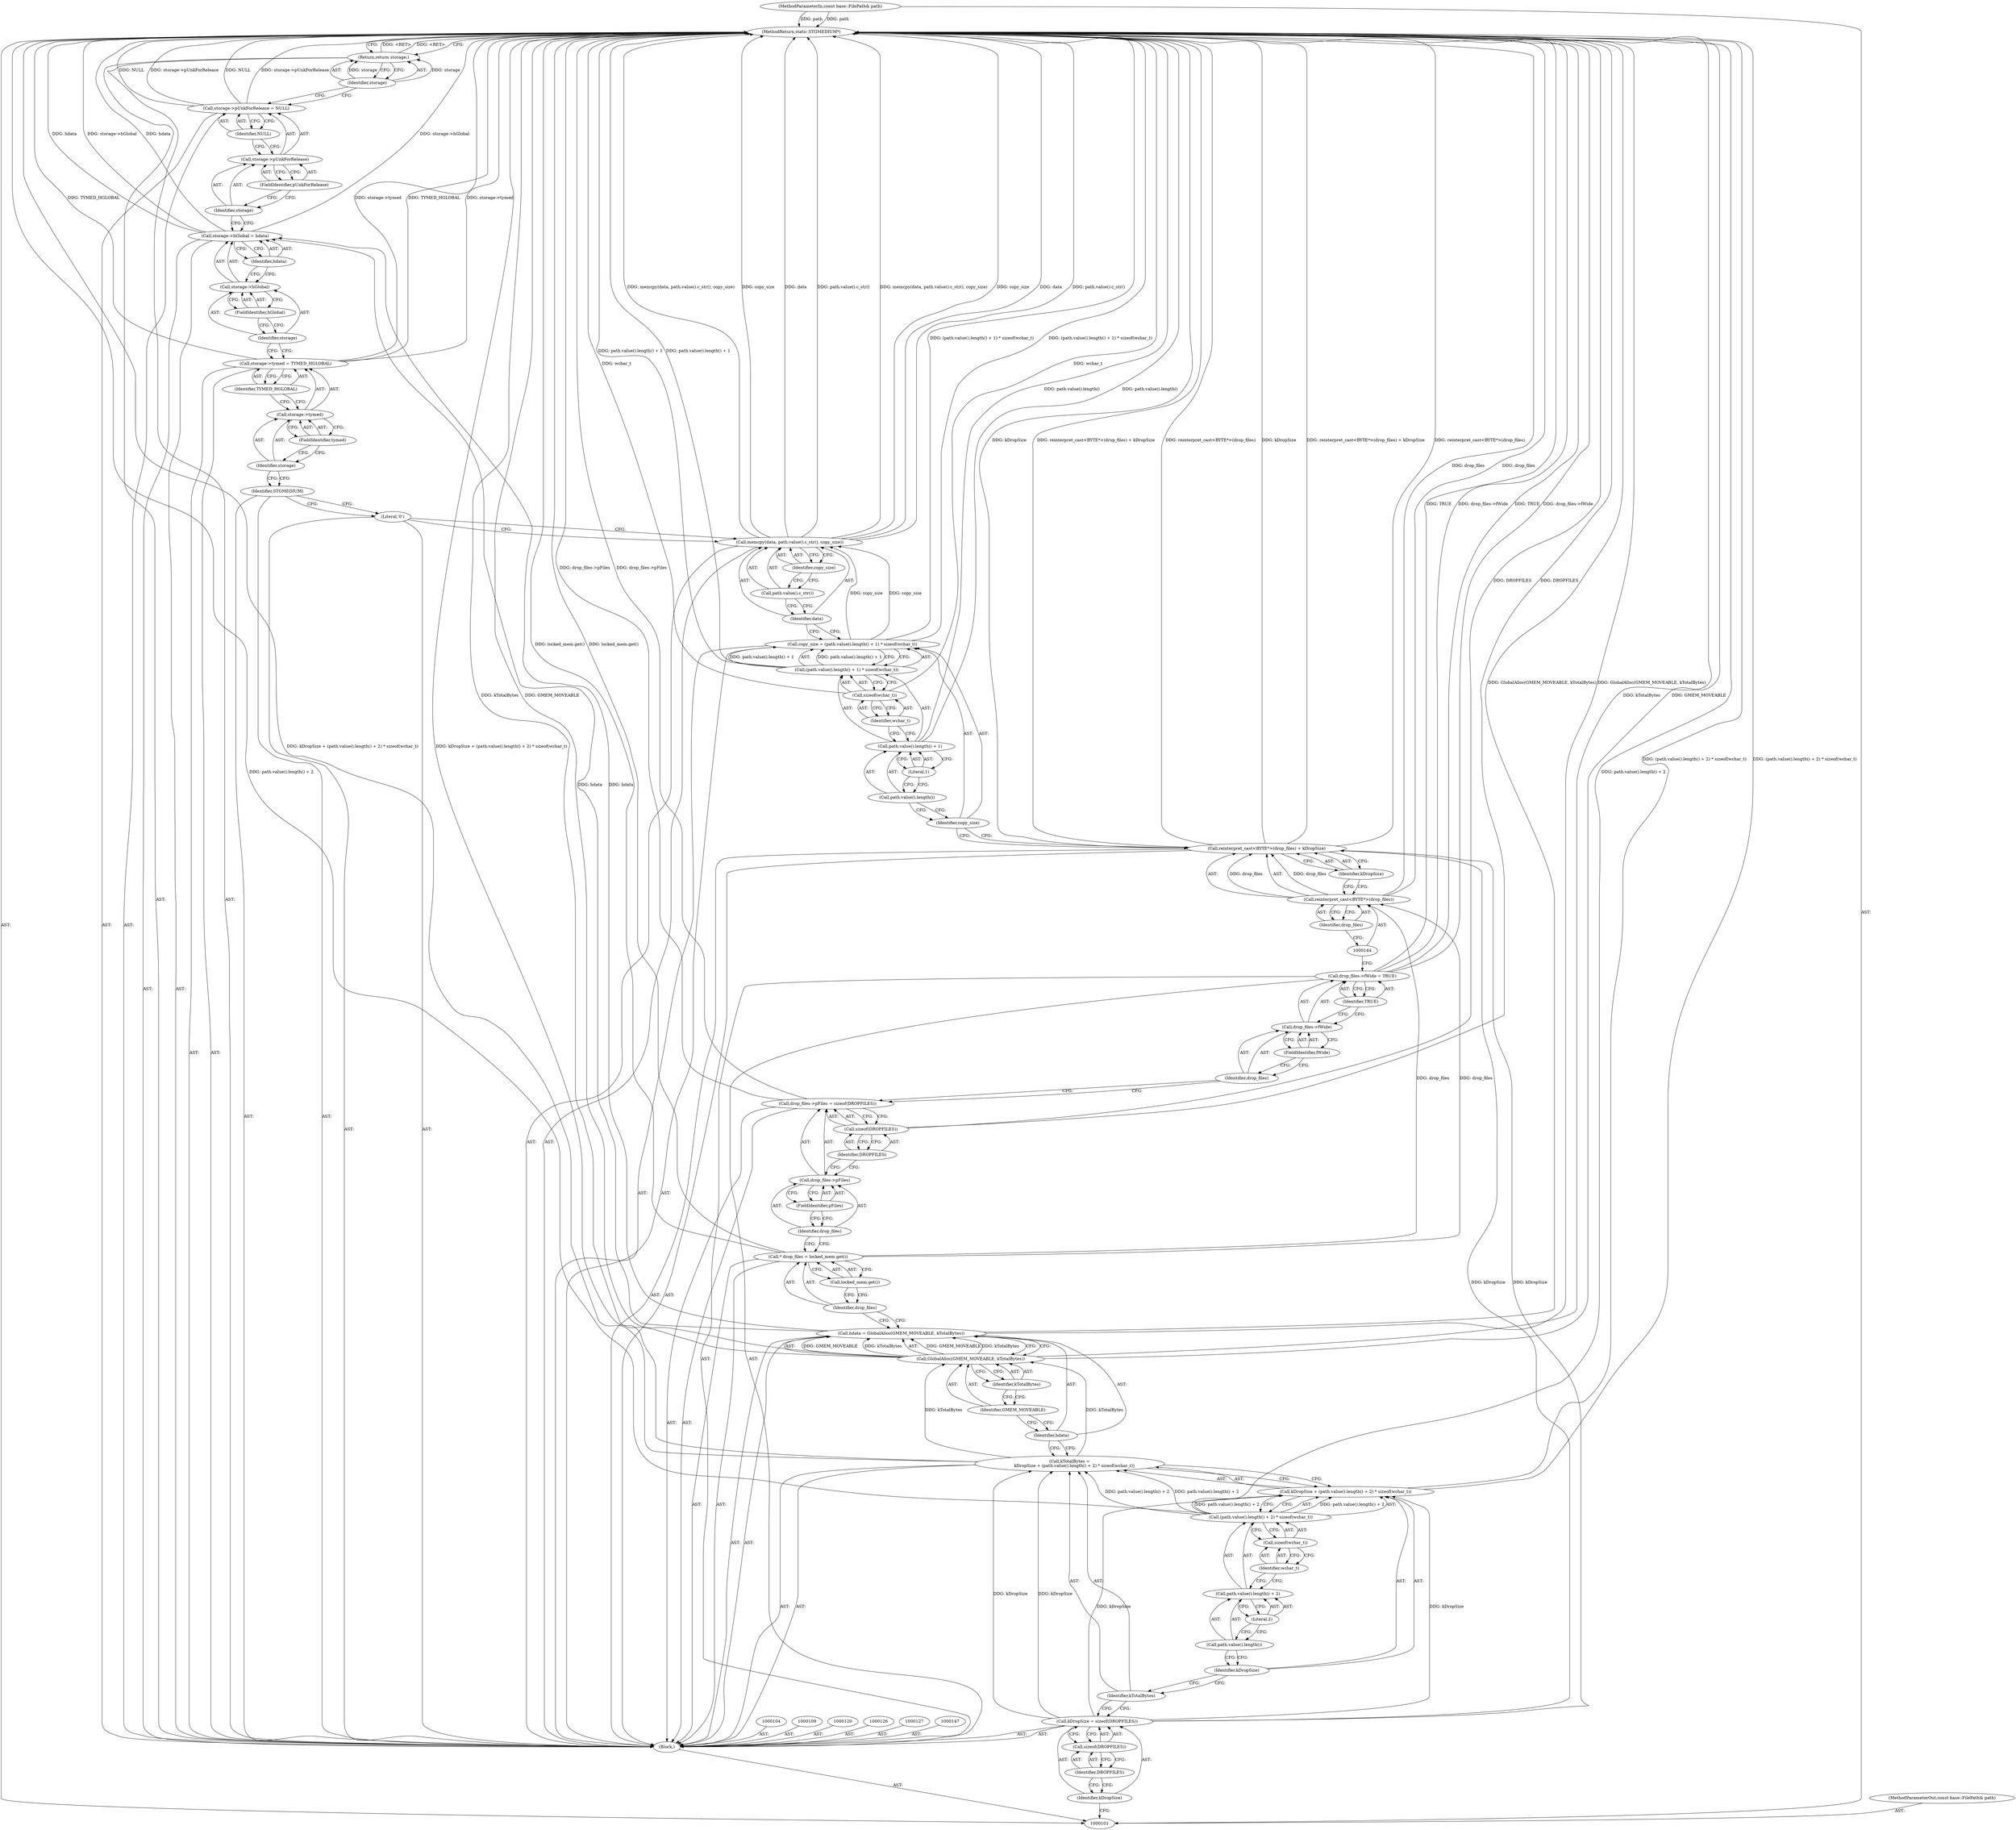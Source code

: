 digraph "0_Chrome_e93dc535728da259ec16d1c3cc393f80b25f64ae_16" {
"1000179" [label="(MethodReturn,static STGMEDIUM*)"];
"1000102" [label="(MethodParameterIn,const base::FilePath& path)"];
"1000240" [label="(MethodParameterOut,const base::FilePath& path)"];
"1000103" [label="(Block,)"];
"1000140" [label="(FieldIdentifier,fWide)"];
"1000141" [label="(Identifier,TRUE)"];
"1000137" [label="(Call,drop_files->fWide = TRUE)"];
"1000138" [label="(Call,drop_files->fWide)"];
"1000139" [label="(Identifier,drop_files)"];
"1000145" [label="(Identifier,drop_files)"];
"1000146" [label="(Identifier,kDropSize)"];
"1000142" [label="(Call,reinterpret_cast<BYTE*>(drop_files) + kDropSize)"];
"1000143" [label="(Call,reinterpret_cast<BYTE*>(drop_files))"];
"1000148" [label="(Call,copy_size = (path.value().length() + 1) * sizeof(wchar_t))"];
"1000149" [label="(Identifier,copy_size)"];
"1000150" [label="(Call,(path.value().length() + 1) * sizeof(wchar_t))"];
"1000151" [label="(Call,path.value().length() + 1)"];
"1000152" [label="(Call,path.value().length())"];
"1000153" [label="(Literal,1)"];
"1000154" [label="(Call,sizeof(wchar_t))"];
"1000155" [label="(Identifier,wchar_t)"];
"1000158" [label="(Call,path.value().c_str())"];
"1000156" [label="(Call,memcpy(data, path.value().c_str(), copy_size))"];
"1000159" [label="(Identifier,copy_size)"];
"1000157" [label="(Identifier,data)"];
"1000160" [label="(Literal,'\0')"];
"1000161" [label="(Identifier,STGMEDIUM)"];
"1000165" [label="(FieldIdentifier,tymed)"];
"1000166" [label="(Identifier,TYMED_HGLOBAL)"];
"1000162" [label="(Call,storage->tymed = TYMED_HGLOBAL)"];
"1000163" [label="(Call,storage->tymed)"];
"1000164" [label="(Identifier,storage)"];
"1000170" [label="(FieldIdentifier,hGlobal)"];
"1000167" [label="(Call,storage->hGlobal = hdata)"];
"1000168" [label="(Call,storage->hGlobal)"];
"1000169" [label="(Identifier,storage)"];
"1000171" [label="(Identifier,hdata)"];
"1000105" [label="(Call,kDropSize = sizeof(DROPFILES))"];
"1000106" [label="(Identifier,kDropSize)"];
"1000107" [label="(Call,sizeof(DROPFILES))"];
"1000108" [label="(Identifier,DROPFILES)"];
"1000175" [label="(FieldIdentifier,pUnkForRelease)"];
"1000172" [label="(Call,storage->pUnkForRelease = NULL)"];
"1000173" [label="(Call,storage->pUnkForRelease)"];
"1000174" [label="(Identifier,storage)"];
"1000176" [label="(Identifier,NULL)"];
"1000177" [label="(Return,return storage;)"];
"1000178" [label="(Identifier,storage)"];
"1000110" [label="(Call,kTotalBytes =\n       kDropSize + (path.value().length() + 2) * sizeof(wchar_t))"];
"1000111" [label="(Identifier,kTotalBytes)"];
"1000114" [label="(Call,(path.value().length() + 2) * sizeof(wchar_t))"];
"1000115" [label="(Call,path.value().length() + 2)"];
"1000116" [label="(Call,path.value().length())"];
"1000117" [label="(Literal,2)"];
"1000118" [label="(Call,sizeof(wchar_t))"];
"1000119" [label="(Identifier,wchar_t)"];
"1000112" [label="(Call,kDropSize + (path.value().length() + 2) * sizeof(wchar_t))"];
"1000113" [label="(Identifier,kDropSize)"];
"1000121" [label="(Call,hdata = GlobalAlloc(GMEM_MOVEABLE, kTotalBytes))"];
"1000122" [label="(Identifier,hdata)"];
"1000123" [label="(Call,GlobalAlloc(GMEM_MOVEABLE, kTotalBytes))"];
"1000124" [label="(Identifier,GMEM_MOVEABLE)"];
"1000125" [label="(Identifier,kTotalBytes)"];
"1000128" [label="(Call,* drop_files = locked_mem.get())"];
"1000129" [label="(Identifier,drop_files)"];
"1000130" [label="(Call,locked_mem.get())"];
"1000134" [label="(FieldIdentifier,pFiles)"];
"1000135" [label="(Call,sizeof(DROPFILES))"];
"1000131" [label="(Call,drop_files->pFiles = sizeof(DROPFILES))"];
"1000132" [label="(Call,drop_files->pFiles)"];
"1000133" [label="(Identifier,drop_files)"];
"1000136" [label="(Identifier,DROPFILES)"];
"1000179" -> "1000101"  [label="AST: "];
"1000179" -> "1000177"  [label="CFG: "];
"1000156" -> "1000179"  [label="DDG: copy_size"];
"1000156" -> "1000179"  [label="DDG: data"];
"1000156" -> "1000179"  [label="DDG: path.value().c_str()"];
"1000156" -> "1000179"  [label="DDG: memcpy(data, path.value().c_str(), copy_size)"];
"1000123" -> "1000179"  [label="DDG: kTotalBytes"];
"1000123" -> "1000179"  [label="DDG: GMEM_MOVEABLE"];
"1000150" -> "1000179"  [label="DDG: path.value().length() + 1"];
"1000112" -> "1000179"  [label="DDG: (path.value().length() + 2) * sizeof(wchar_t)"];
"1000148" -> "1000179"  [label="DDG: (path.value().length() + 1) * sizeof(wchar_t)"];
"1000167" -> "1000179"  [label="DDG: storage->hGlobal"];
"1000167" -> "1000179"  [label="DDG: hdata"];
"1000128" -> "1000179"  [label="DDG: locked_mem.get()"];
"1000142" -> "1000179"  [label="DDG: reinterpret_cast<BYTE*>(drop_files) + kDropSize"];
"1000142" -> "1000179"  [label="DDG: reinterpret_cast<BYTE*>(drop_files)"];
"1000142" -> "1000179"  [label="DDG: kDropSize"];
"1000121" -> "1000179"  [label="DDG: GlobalAlloc(GMEM_MOVEABLE, kTotalBytes)"];
"1000131" -> "1000179"  [label="DDG: drop_files->pFiles"];
"1000137" -> "1000179"  [label="DDG: TRUE"];
"1000137" -> "1000179"  [label="DDG: drop_files->fWide"];
"1000162" -> "1000179"  [label="DDG: TYMED_HGLOBAL"];
"1000162" -> "1000179"  [label="DDG: storage->tymed"];
"1000151" -> "1000179"  [label="DDG: path.value().length()"];
"1000154" -> "1000179"  [label="DDG: wchar_t"];
"1000114" -> "1000179"  [label="DDG: path.value().length() + 2"];
"1000172" -> "1000179"  [label="DDG: NULL"];
"1000172" -> "1000179"  [label="DDG: storage->pUnkForRelease"];
"1000102" -> "1000179"  [label="DDG: path"];
"1000110" -> "1000179"  [label="DDG: kDropSize + (path.value().length() + 2) * sizeof(wchar_t)"];
"1000135" -> "1000179"  [label="DDG: DROPFILES"];
"1000143" -> "1000179"  [label="DDG: drop_files"];
"1000177" -> "1000179"  [label="DDG: <RET>"];
"1000102" -> "1000101"  [label="AST: "];
"1000102" -> "1000179"  [label="DDG: path"];
"1000240" -> "1000101"  [label="AST: "];
"1000103" -> "1000101"  [label="AST: "];
"1000104" -> "1000103"  [label="AST: "];
"1000105" -> "1000103"  [label="AST: "];
"1000109" -> "1000103"  [label="AST: "];
"1000110" -> "1000103"  [label="AST: "];
"1000120" -> "1000103"  [label="AST: "];
"1000121" -> "1000103"  [label="AST: "];
"1000126" -> "1000103"  [label="AST: "];
"1000127" -> "1000103"  [label="AST: "];
"1000128" -> "1000103"  [label="AST: "];
"1000131" -> "1000103"  [label="AST: "];
"1000137" -> "1000103"  [label="AST: "];
"1000142" -> "1000103"  [label="AST: "];
"1000147" -> "1000103"  [label="AST: "];
"1000148" -> "1000103"  [label="AST: "];
"1000156" -> "1000103"  [label="AST: "];
"1000160" -> "1000103"  [label="AST: "];
"1000161" -> "1000103"  [label="AST: "];
"1000162" -> "1000103"  [label="AST: "];
"1000167" -> "1000103"  [label="AST: "];
"1000172" -> "1000103"  [label="AST: "];
"1000177" -> "1000103"  [label="AST: "];
"1000140" -> "1000138"  [label="AST: "];
"1000140" -> "1000139"  [label="CFG: "];
"1000138" -> "1000140"  [label="CFG: "];
"1000141" -> "1000137"  [label="AST: "];
"1000141" -> "1000138"  [label="CFG: "];
"1000137" -> "1000141"  [label="CFG: "];
"1000137" -> "1000103"  [label="AST: "];
"1000137" -> "1000141"  [label="CFG: "];
"1000138" -> "1000137"  [label="AST: "];
"1000141" -> "1000137"  [label="AST: "];
"1000144" -> "1000137"  [label="CFG: "];
"1000137" -> "1000179"  [label="DDG: TRUE"];
"1000137" -> "1000179"  [label="DDG: drop_files->fWide"];
"1000138" -> "1000137"  [label="AST: "];
"1000138" -> "1000140"  [label="CFG: "];
"1000139" -> "1000138"  [label="AST: "];
"1000140" -> "1000138"  [label="AST: "];
"1000141" -> "1000138"  [label="CFG: "];
"1000139" -> "1000138"  [label="AST: "];
"1000139" -> "1000131"  [label="CFG: "];
"1000140" -> "1000139"  [label="CFG: "];
"1000145" -> "1000143"  [label="AST: "];
"1000145" -> "1000144"  [label="CFG: "];
"1000143" -> "1000145"  [label="CFG: "];
"1000146" -> "1000142"  [label="AST: "];
"1000146" -> "1000143"  [label="CFG: "];
"1000142" -> "1000146"  [label="CFG: "];
"1000142" -> "1000103"  [label="AST: "];
"1000142" -> "1000146"  [label="CFG: "];
"1000143" -> "1000142"  [label="AST: "];
"1000146" -> "1000142"  [label="AST: "];
"1000149" -> "1000142"  [label="CFG: "];
"1000142" -> "1000179"  [label="DDG: reinterpret_cast<BYTE*>(drop_files) + kDropSize"];
"1000142" -> "1000179"  [label="DDG: reinterpret_cast<BYTE*>(drop_files)"];
"1000142" -> "1000179"  [label="DDG: kDropSize"];
"1000143" -> "1000142"  [label="DDG: drop_files"];
"1000105" -> "1000142"  [label="DDG: kDropSize"];
"1000143" -> "1000142"  [label="AST: "];
"1000143" -> "1000145"  [label="CFG: "];
"1000144" -> "1000143"  [label="AST: "];
"1000145" -> "1000143"  [label="AST: "];
"1000146" -> "1000143"  [label="CFG: "];
"1000143" -> "1000179"  [label="DDG: drop_files"];
"1000143" -> "1000142"  [label="DDG: drop_files"];
"1000128" -> "1000143"  [label="DDG: drop_files"];
"1000148" -> "1000103"  [label="AST: "];
"1000148" -> "1000150"  [label="CFG: "];
"1000149" -> "1000148"  [label="AST: "];
"1000150" -> "1000148"  [label="AST: "];
"1000157" -> "1000148"  [label="CFG: "];
"1000148" -> "1000179"  [label="DDG: (path.value().length() + 1) * sizeof(wchar_t)"];
"1000150" -> "1000148"  [label="DDG: path.value().length() + 1"];
"1000148" -> "1000156"  [label="DDG: copy_size"];
"1000149" -> "1000148"  [label="AST: "];
"1000149" -> "1000142"  [label="CFG: "];
"1000152" -> "1000149"  [label="CFG: "];
"1000150" -> "1000148"  [label="AST: "];
"1000150" -> "1000154"  [label="CFG: "];
"1000151" -> "1000150"  [label="AST: "];
"1000154" -> "1000150"  [label="AST: "];
"1000148" -> "1000150"  [label="CFG: "];
"1000150" -> "1000179"  [label="DDG: path.value().length() + 1"];
"1000150" -> "1000148"  [label="DDG: path.value().length() + 1"];
"1000151" -> "1000150"  [label="AST: "];
"1000151" -> "1000153"  [label="CFG: "];
"1000152" -> "1000151"  [label="AST: "];
"1000153" -> "1000151"  [label="AST: "];
"1000155" -> "1000151"  [label="CFG: "];
"1000151" -> "1000179"  [label="DDG: path.value().length()"];
"1000152" -> "1000151"  [label="AST: "];
"1000152" -> "1000149"  [label="CFG: "];
"1000153" -> "1000152"  [label="CFG: "];
"1000153" -> "1000151"  [label="AST: "];
"1000153" -> "1000152"  [label="CFG: "];
"1000151" -> "1000153"  [label="CFG: "];
"1000154" -> "1000150"  [label="AST: "];
"1000154" -> "1000155"  [label="CFG: "];
"1000155" -> "1000154"  [label="AST: "];
"1000150" -> "1000154"  [label="CFG: "];
"1000154" -> "1000179"  [label="DDG: wchar_t"];
"1000155" -> "1000154"  [label="AST: "];
"1000155" -> "1000151"  [label="CFG: "];
"1000154" -> "1000155"  [label="CFG: "];
"1000158" -> "1000156"  [label="AST: "];
"1000158" -> "1000157"  [label="CFG: "];
"1000159" -> "1000158"  [label="CFG: "];
"1000156" -> "1000103"  [label="AST: "];
"1000156" -> "1000159"  [label="CFG: "];
"1000157" -> "1000156"  [label="AST: "];
"1000158" -> "1000156"  [label="AST: "];
"1000159" -> "1000156"  [label="AST: "];
"1000160" -> "1000156"  [label="CFG: "];
"1000156" -> "1000179"  [label="DDG: copy_size"];
"1000156" -> "1000179"  [label="DDG: data"];
"1000156" -> "1000179"  [label="DDG: path.value().c_str()"];
"1000156" -> "1000179"  [label="DDG: memcpy(data, path.value().c_str(), copy_size)"];
"1000148" -> "1000156"  [label="DDG: copy_size"];
"1000159" -> "1000156"  [label="AST: "];
"1000159" -> "1000158"  [label="CFG: "];
"1000156" -> "1000159"  [label="CFG: "];
"1000157" -> "1000156"  [label="AST: "];
"1000157" -> "1000148"  [label="CFG: "];
"1000158" -> "1000157"  [label="CFG: "];
"1000160" -> "1000103"  [label="AST: "];
"1000160" -> "1000156"  [label="CFG: "];
"1000161" -> "1000160"  [label="CFG: "];
"1000161" -> "1000103"  [label="AST: "];
"1000161" -> "1000160"  [label="CFG: "];
"1000164" -> "1000161"  [label="CFG: "];
"1000165" -> "1000163"  [label="AST: "];
"1000165" -> "1000164"  [label="CFG: "];
"1000163" -> "1000165"  [label="CFG: "];
"1000166" -> "1000162"  [label="AST: "];
"1000166" -> "1000163"  [label="CFG: "];
"1000162" -> "1000166"  [label="CFG: "];
"1000162" -> "1000103"  [label="AST: "];
"1000162" -> "1000166"  [label="CFG: "];
"1000163" -> "1000162"  [label="AST: "];
"1000166" -> "1000162"  [label="AST: "];
"1000169" -> "1000162"  [label="CFG: "];
"1000162" -> "1000179"  [label="DDG: TYMED_HGLOBAL"];
"1000162" -> "1000179"  [label="DDG: storage->tymed"];
"1000163" -> "1000162"  [label="AST: "];
"1000163" -> "1000165"  [label="CFG: "];
"1000164" -> "1000163"  [label="AST: "];
"1000165" -> "1000163"  [label="AST: "];
"1000166" -> "1000163"  [label="CFG: "];
"1000164" -> "1000163"  [label="AST: "];
"1000164" -> "1000161"  [label="CFG: "];
"1000165" -> "1000164"  [label="CFG: "];
"1000170" -> "1000168"  [label="AST: "];
"1000170" -> "1000169"  [label="CFG: "];
"1000168" -> "1000170"  [label="CFG: "];
"1000167" -> "1000103"  [label="AST: "];
"1000167" -> "1000171"  [label="CFG: "];
"1000168" -> "1000167"  [label="AST: "];
"1000171" -> "1000167"  [label="AST: "];
"1000174" -> "1000167"  [label="CFG: "];
"1000167" -> "1000179"  [label="DDG: storage->hGlobal"];
"1000167" -> "1000179"  [label="DDG: hdata"];
"1000121" -> "1000167"  [label="DDG: hdata"];
"1000168" -> "1000167"  [label="AST: "];
"1000168" -> "1000170"  [label="CFG: "];
"1000169" -> "1000168"  [label="AST: "];
"1000170" -> "1000168"  [label="AST: "];
"1000171" -> "1000168"  [label="CFG: "];
"1000169" -> "1000168"  [label="AST: "];
"1000169" -> "1000162"  [label="CFG: "];
"1000170" -> "1000169"  [label="CFG: "];
"1000171" -> "1000167"  [label="AST: "];
"1000171" -> "1000168"  [label="CFG: "];
"1000167" -> "1000171"  [label="CFG: "];
"1000105" -> "1000103"  [label="AST: "];
"1000105" -> "1000107"  [label="CFG: "];
"1000106" -> "1000105"  [label="AST: "];
"1000107" -> "1000105"  [label="AST: "];
"1000111" -> "1000105"  [label="CFG: "];
"1000105" -> "1000110"  [label="DDG: kDropSize"];
"1000105" -> "1000112"  [label="DDG: kDropSize"];
"1000105" -> "1000142"  [label="DDG: kDropSize"];
"1000106" -> "1000105"  [label="AST: "];
"1000106" -> "1000101"  [label="CFG: "];
"1000108" -> "1000106"  [label="CFG: "];
"1000107" -> "1000105"  [label="AST: "];
"1000107" -> "1000108"  [label="CFG: "];
"1000108" -> "1000107"  [label="AST: "];
"1000105" -> "1000107"  [label="CFG: "];
"1000108" -> "1000107"  [label="AST: "];
"1000108" -> "1000106"  [label="CFG: "];
"1000107" -> "1000108"  [label="CFG: "];
"1000175" -> "1000173"  [label="AST: "];
"1000175" -> "1000174"  [label="CFG: "];
"1000173" -> "1000175"  [label="CFG: "];
"1000172" -> "1000103"  [label="AST: "];
"1000172" -> "1000176"  [label="CFG: "];
"1000173" -> "1000172"  [label="AST: "];
"1000176" -> "1000172"  [label="AST: "];
"1000178" -> "1000172"  [label="CFG: "];
"1000172" -> "1000179"  [label="DDG: NULL"];
"1000172" -> "1000179"  [label="DDG: storage->pUnkForRelease"];
"1000173" -> "1000172"  [label="AST: "];
"1000173" -> "1000175"  [label="CFG: "];
"1000174" -> "1000173"  [label="AST: "];
"1000175" -> "1000173"  [label="AST: "];
"1000176" -> "1000173"  [label="CFG: "];
"1000174" -> "1000173"  [label="AST: "];
"1000174" -> "1000167"  [label="CFG: "];
"1000175" -> "1000174"  [label="CFG: "];
"1000176" -> "1000172"  [label="AST: "];
"1000176" -> "1000173"  [label="CFG: "];
"1000172" -> "1000176"  [label="CFG: "];
"1000177" -> "1000103"  [label="AST: "];
"1000177" -> "1000178"  [label="CFG: "];
"1000178" -> "1000177"  [label="AST: "];
"1000179" -> "1000177"  [label="CFG: "];
"1000177" -> "1000179"  [label="DDG: <RET>"];
"1000178" -> "1000177"  [label="DDG: storage"];
"1000178" -> "1000177"  [label="AST: "];
"1000178" -> "1000172"  [label="CFG: "];
"1000177" -> "1000178"  [label="CFG: "];
"1000178" -> "1000177"  [label="DDG: storage"];
"1000110" -> "1000103"  [label="AST: "];
"1000110" -> "1000112"  [label="CFG: "];
"1000111" -> "1000110"  [label="AST: "];
"1000112" -> "1000110"  [label="AST: "];
"1000122" -> "1000110"  [label="CFG: "];
"1000110" -> "1000179"  [label="DDG: kDropSize + (path.value().length() + 2) * sizeof(wchar_t)"];
"1000105" -> "1000110"  [label="DDG: kDropSize"];
"1000114" -> "1000110"  [label="DDG: path.value().length() + 2"];
"1000110" -> "1000123"  [label="DDG: kTotalBytes"];
"1000111" -> "1000110"  [label="AST: "];
"1000111" -> "1000105"  [label="CFG: "];
"1000113" -> "1000111"  [label="CFG: "];
"1000114" -> "1000112"  [label="AST: "];
"1000114" -> "1000118"  [label="CFG: "];
"1000115" -> "1000114"  [label="AST: "];
"1000118" -> "1000114"  [label="AST: "];
"1000112" -> "1000114"  [label="CFG: "];
"1000114" -> "1000179"  [label="DDG: path.value().length() + 2"];
"1000114" -> "1000110"  [label="DDG: path.value().length() + 2"];
"1000114" -> "1000112"  [label="DDG: path.value().length() + 2"];
"1000115" -> "1000114"  [label="AST: "];
"1000115" -> "1000117"  [label="CFG: "];
"1000116" -> "1000115"  [label="AST: "];
"1000117" -> "1000115"  [label="AST: "];
"1000119" -> "1000115"  [label="CFG: "];
"1000116" -> "1000115"  [label="AST: "];
"1000116" -> "1000113"  [label="CFG: "];
"1000117" -> "1000116"  [label="CFG: "];
"1000117" -> "1000115"  [label="AST: "];
"1000117" -> "1000116"  [label="CFG: "];
"1000115" -> "1000117"  [label="CFG: "];
"1000118" -> "1000114"  [label="AST: "];
"1000118" -> "1000119"  [label="CFG: "];
"1000119" -> "1000118"  [label="AST: "];
"1000114" -> "1000118"  [label="CFG: "];
"1000119" -> "1000118"  [label="AST: "];
"1000119" -> "1000115"  [label="CFG: "];
"1000118" -> "1000119"  [label="CFG: "];
"1000112" -> "1000110"  [label="AST: "];
"1000112" -> "1000114"  [label="CFG: "];
"1000113" -> "1000112"  [label="AST: "];
"1000114" -> "1000112"  [label="AST: "];
"1000110" -> "1000112"  [label="CFG: "];
"1000112" -> "1000179"  [label="DDG: (path.value().length() + 2) * sizeof(wchar_t)"];
"1000105" -> "1000112"  [label="DDG: kDropSize"];
"1000114" -> "1000112"  [label="DDG: path.value().length() + 2"];
"1000113" -> "1000112"  [label="AST: "];
"1000113" -> "1000111"  [label="CFG: "];
"1000116" -> "1000113"  [label="CFG: "];
"1000121" -> "1000103"  [label="AST: "];
"1000121" -> "1000123"  [label="CFG: "];
"1000122" -> "1000121"  [label="AST: "];
"1000123" -> "1000121"  [label="AST: "];
"1000129" -> "1000121"  [label="CFG: "];
"1000121" -> "1000179"  [label="DDG: GlobalAlloc(GMEM_MOVEABLE, kTotalBytes)"];
"1000123" -> "1000121"  [label="DDG: GMEM_MOVEABLE"];
"1000123" -> "1000121"  [label="DDG: kTotalBytes"];
"1000121" -> "1000167"  [label="DDG: hdata"];
"1000122" -> "1000121"  [label="AST: "];
"1000122" -> "1000110"  [label="CFG: "];
"1000124" -> "1000122"  [label="CFG: "];
"1000123" -> "1000121"  [label="AST: "];
"1000123" -> "1000125"  [label="CFG: "];
"1000124" -> "1000123"  [label="AST: "];
"1000125" -> "1000123"  [label="AST: "];
"1000121" -> "1000123"  [label="CFG: "];
"1000123" -> "1000179"  [label="DDG: kTotalBytes"];
"1000123" -> "1000179"  [label="DDG: GMEM_MOVEABLE"];
"1000123" -> "1000121"  [label="DDG: GMEM_MOVEABLE"];
"1000123" -> "1000121"  [label="DDG: kTotalBytes"];
"1000110" -> "1000123"  [label="DDG: kTotalBytes"];
"1000124" -> "1000123"  [label="AST: "];
"1000124" -> "1000122"  [label="CFG: "];
"1000125" -> "1000124"  [label="CFG: "];
"1000125" -> "1000123"  [label="AST: "];
"1000125" -> "1000124"  [label="CFG: "];
"1000123" -> "1000125"  [label="CFG: "];
"1000128" -> "1000103"  [label="AST: "];
"1000128" -> "1000130"  [label="CFG: "];
"1000129" -> "1000128"  [label="AST: "];
"1000130" -> "1000128"  [label="AST: "];
"1000133" -> "1000128"  [label="CFG: "];
"1000128" -> "1000179"  [label="DDG: locked_mem.get()"];
"1000128" -> "1000143"  [label="DDG: drop_files"];
"1000129" -> "1000128"  [label="AST: "];
"1000129" -> "1000121"  [label="CFG: "];
"1000130" -> "1000129"  [label="CFG: "];
"1000130" -> "1000128"  [label="AST: "];
"1000130" -> "1000129"  [label="CFG: "];
"1000128" -> "1000130"  [label="CFG: "];
"1000134" -> "1000132"  [label="AST: "];
"1000134" -> "1000133"  [label="CFG: "];
"1000132" -> "1000134"  [label="CFG: "];
"1000135" -> "1000131"  [label="AST: "];
"1000135" -> "1000136"  [label="CFG: "];
"1000136" -> "1000135"  [label="AST: "];
"1000131" -> "1000135"  [label="CFG: "];
"1000135" -> "1000179"  [label="DDG: DROPFILES"];
"1000131" -> "1000103"  [label="AST: "];
"1000131" -> "1000135"  [label="CFG: "];
"1000132" -> "1000131"  [label="AST: "];
"1000135" -> "1000131"  [label="AST: "];
"1000139" -> "1000131"  [label="CFG: "];
"1000131" -> "1000179"  [label="DDG: drop_files->pFiles"];
"1000132" -> "1000131"  [label="AST: "];
"1000132" -> "1000134"  [label="CFG: "];
"1000133" -> "1000132"  [label="AST: "];
"1000134" -> "1000132"  [label="AST: "];
"1000136" -> "1000132"  [label="CFG: "];
"1000133" -> "1000132"  [label="AST: "];
"1000133" -> "1000128"  [label="CFG: "];
"1000134" -> "1000133"  [label="CFG: "];
"1000136" -> "1000135"  [label="AST: "];
"1000136" -> "1000132"  [label="CFG: "];
"1000135" -> "1000136"  [label="CFG: "];
}
